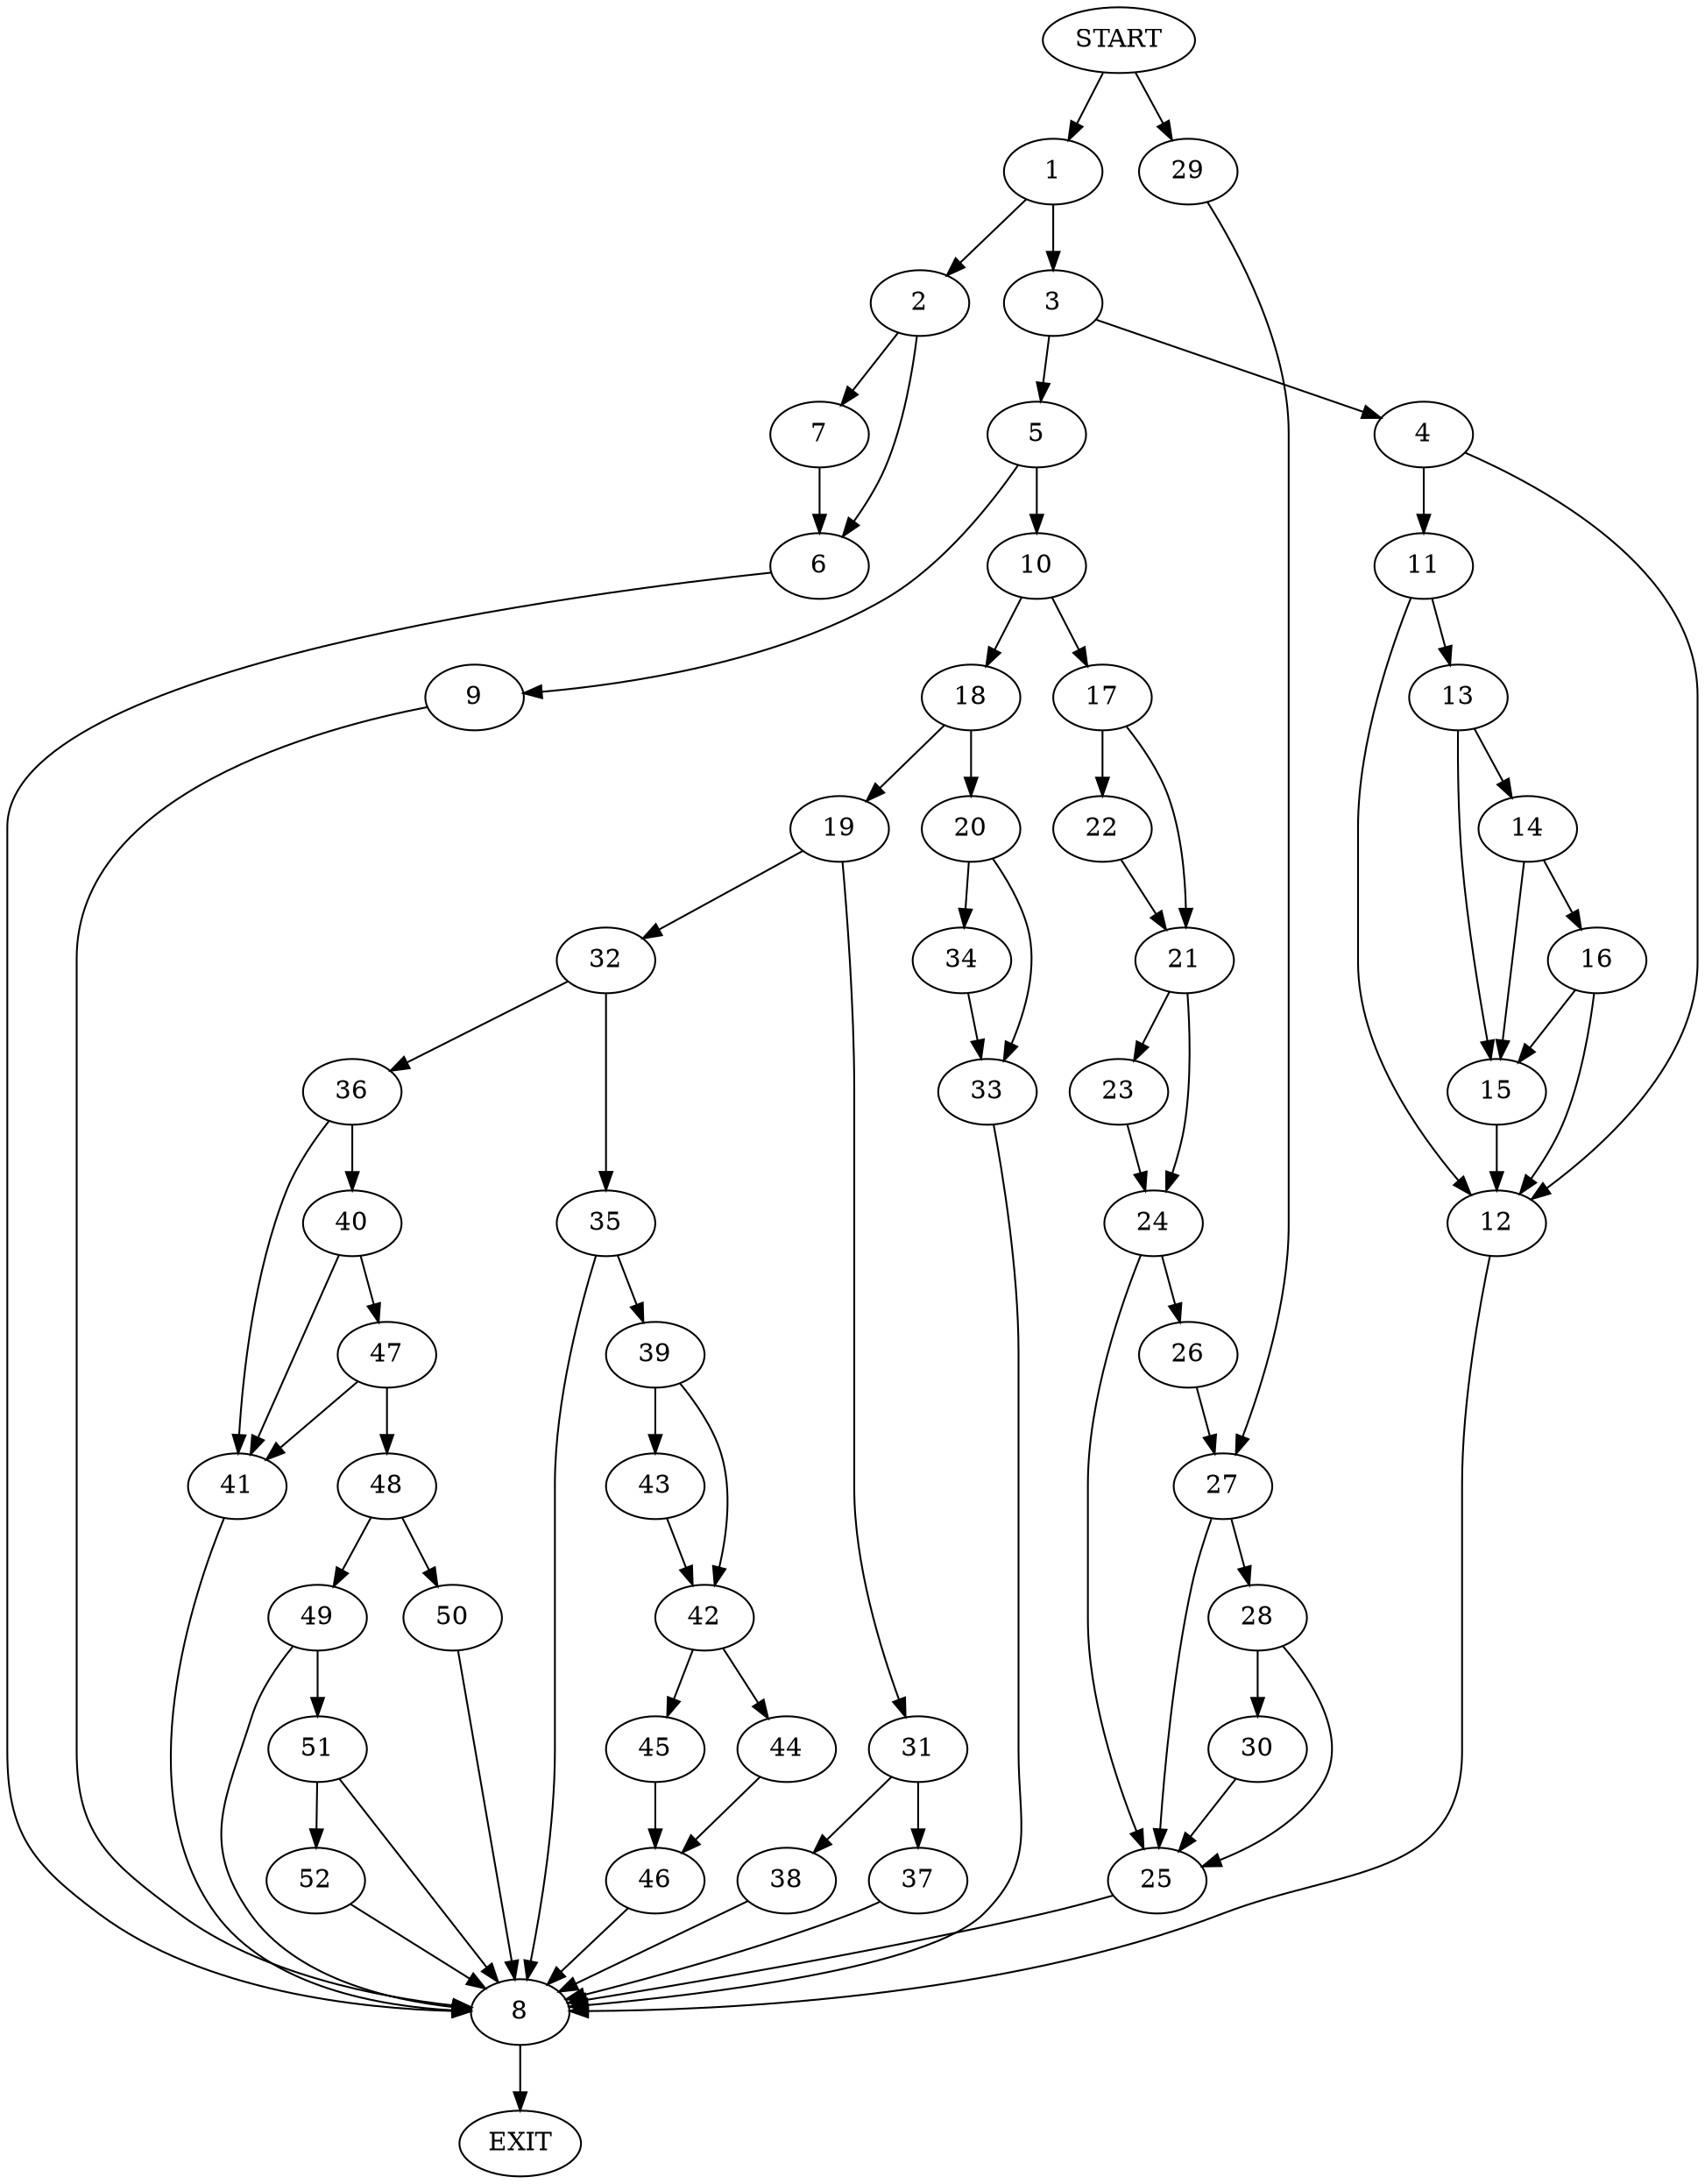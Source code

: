digraph {
0 [label="START"]
53 [label="EXIT"]
0 -> 1
1 -> 2
1 -> 3
3 -> 4
3 -> 5
2 -> 6
2 -> 7
7 -> 6
6 -> 8
8 -> 53
5 -> 9
5 -> 10
4 -> 11
4 -> 12
11 -> 13
11 -> 12
12 -> 8
13 -> 14
13 -> 15
14 -> 16
14 -> 15
15 -> 12
16 -> 12
16 -> 15
10 -> 17
10 -> 18
9 -> 8
18 -> 19
18 -> 20
17 -> 21
17 -> 22
22 -> 21
21 -> 23
21 -> 24
23 -> 24
24 -> 25
24 -> 26
25 -> 8
26 -> 27
27 -> 25
27 -> 28
0 -> 29
29 -> 27
28 -> 30
28 -> 25
30 -> 25
19 -> 31
19 -> 32
20 -> 33
20 -> 34
33 -> 8
34 -> 33
32 -> 35
32 -> 36
31 -> 37
31 -> 38
38 -> 8
37 -> 8
35 -> 39
35 -> 8
36 -> 40
36 -> 41
39 -> 42
39 -> 43
42 -> 44
42 -> 45
43 -> 42
44 -> 46
45 -> 46
46 -> 8
40 -> 47
40 -> 41
41 -> 8
47 -> 41
47 -> 48
48 -> 49
48 -> 50
49 -> 51
49 -> 8
50 -> 8
51 -> 52
51 -> 8
52 -> 8
}
